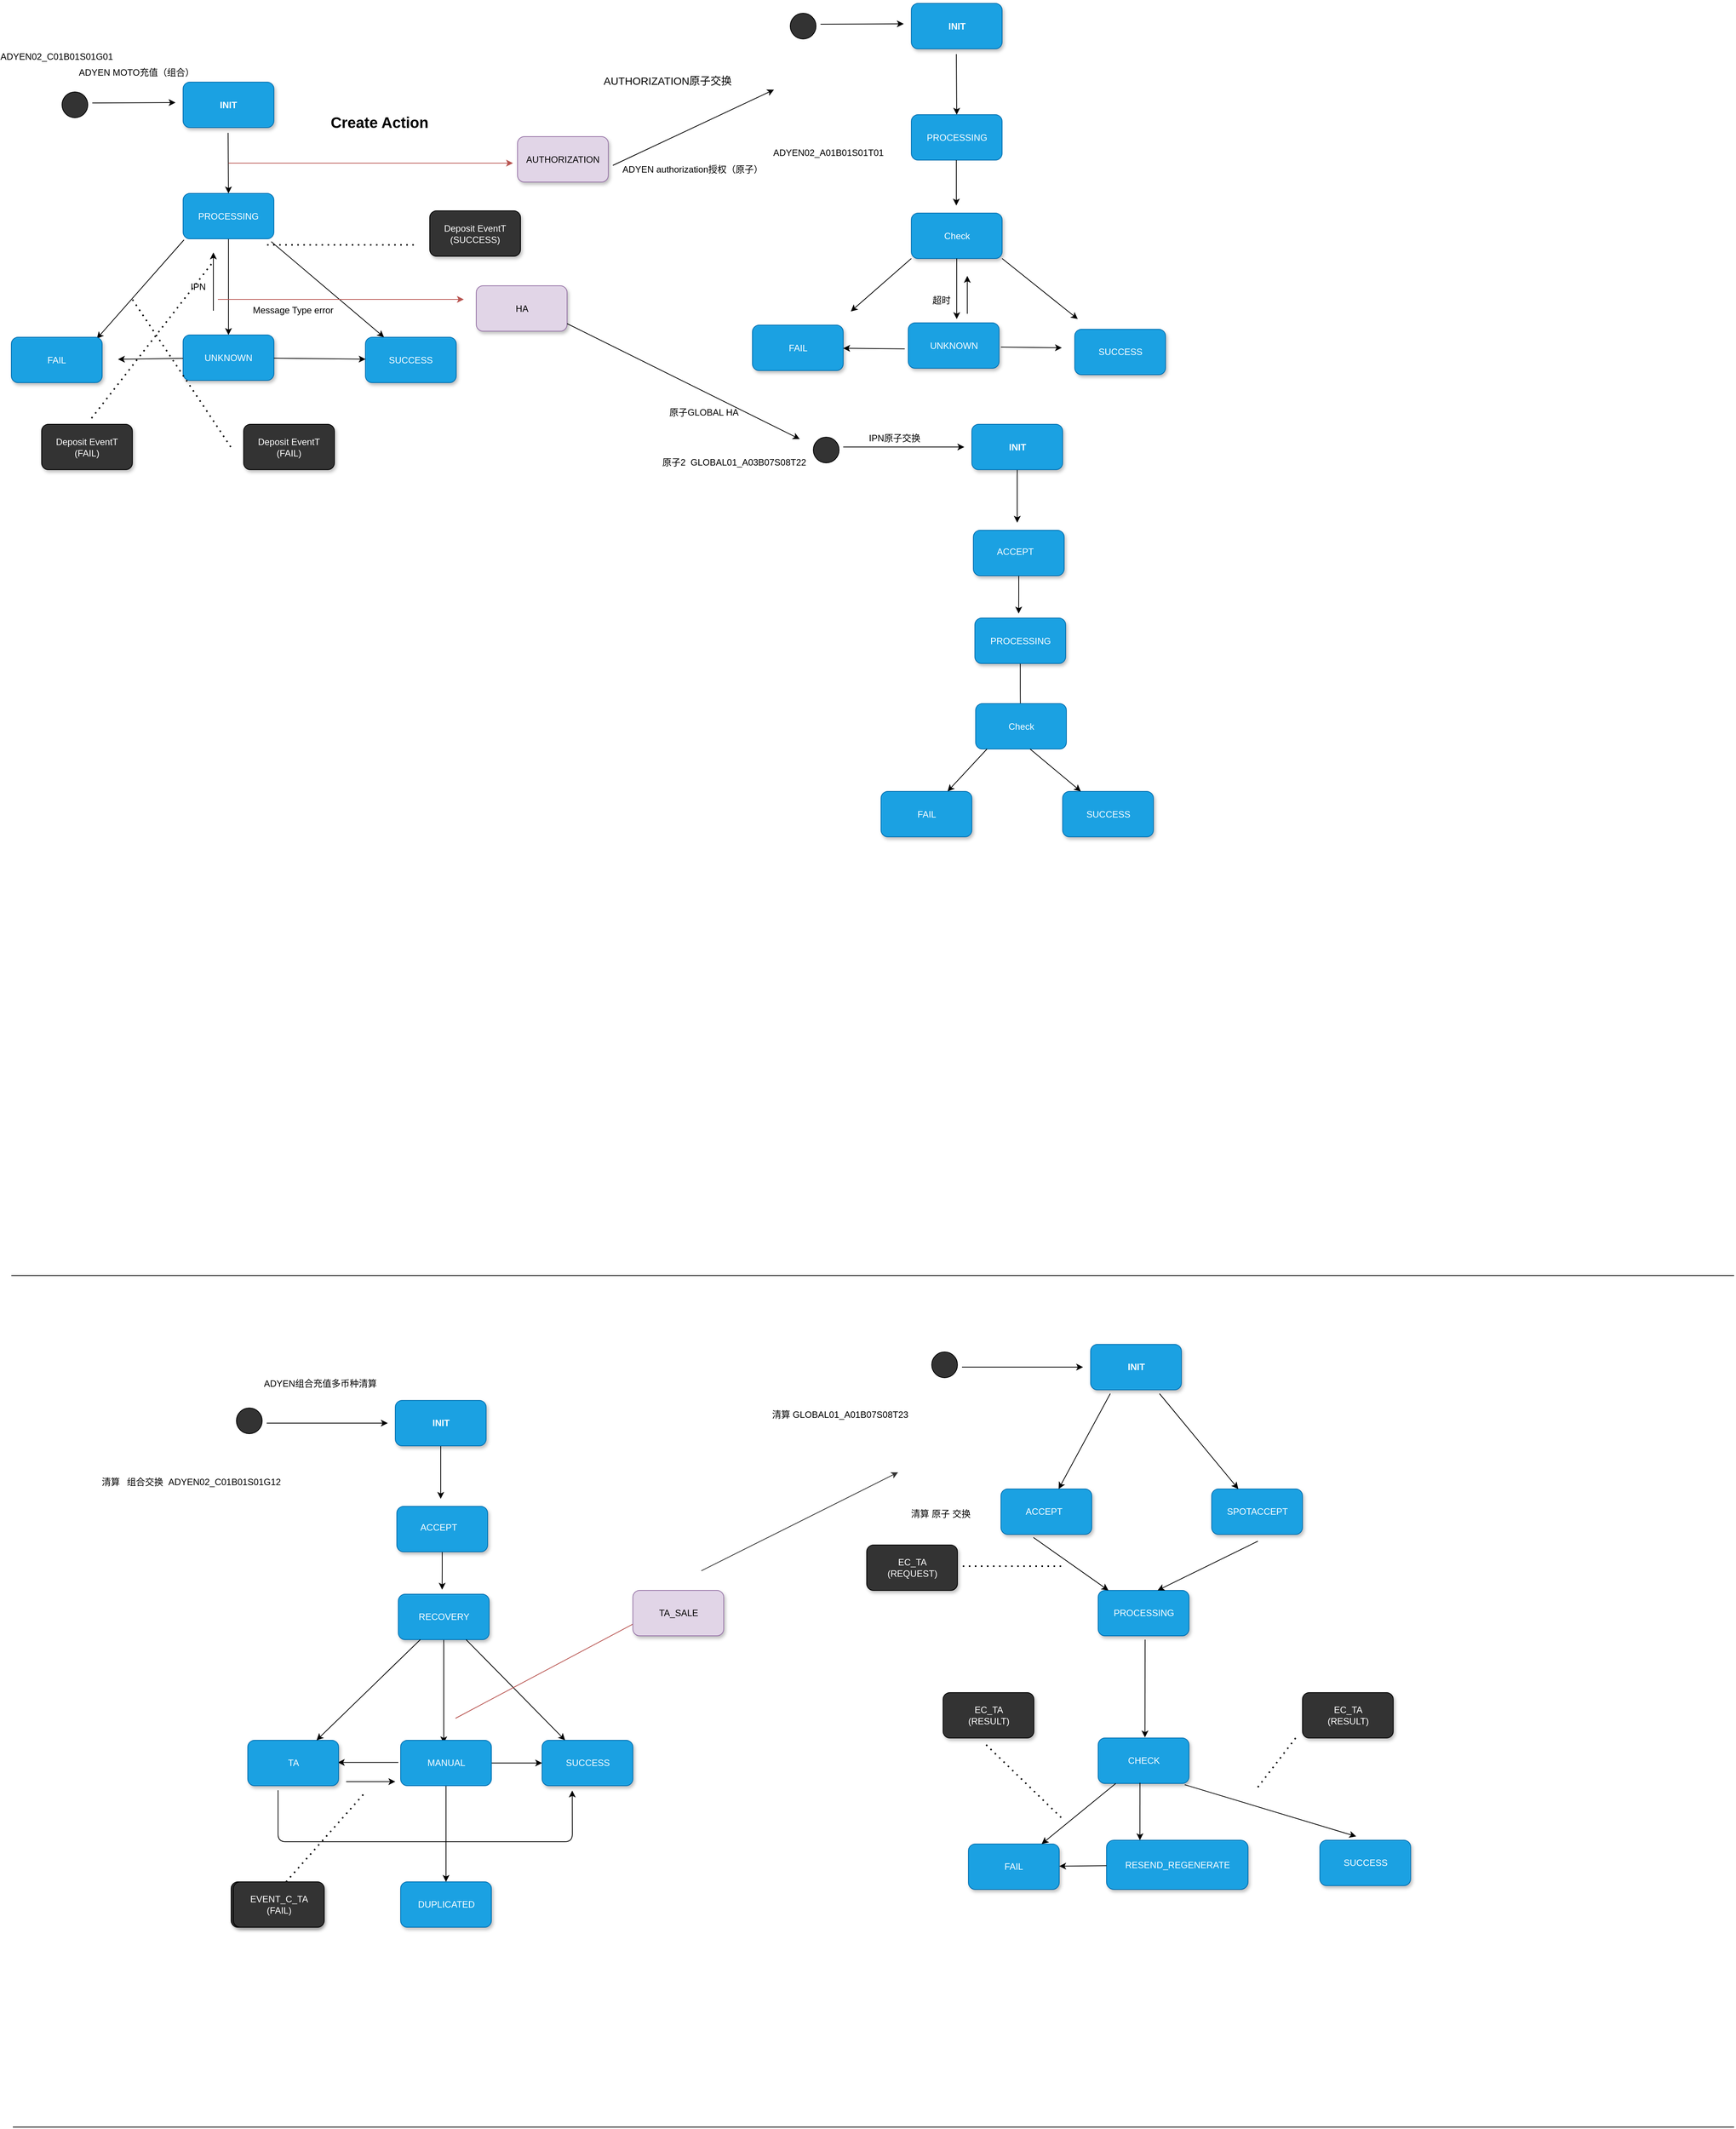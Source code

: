 <mxfile version="13.8.3" type="github">
  <diagram id="mkrMn9c-UHcRoRO_fKff" name="第 1 页">
    <mxGraphModel dx="2036" dy="953" grid="1" gridSize="65" guides="1" tooltips="1" connect="0" arrows="1" fold="1" page="1" pageScale="1" pageWidth="1200" pageHeight="1920" math="0" shadow="0">
      <root>
        <mxCell id="0" />
        <mxCell id="1" parent="0" />
        <mxCell id="Khg-rzI-gsH-J4ONfbX--2" value="" style="ellipse;whiteSpace=wrap;html=1;fillColor=#333333;" vertex="1" parent="1">
          <mxGeometry x="1092.5" y="87.5" width="34" height="34" as="geometry" />
        </mxCell>
        <mxCell id="Khg-rzI-gsH-J4ONfbX--3" value="" style="endArrow=classic;html=1;" edge="1" parent="1">
          <mxGeometry width="50" height="50" relative="1" as="geometry">
            <mxPoint x="1132.5" y="102" as="sourcePoint" />
            <mxPoint x="1242.5" y="101.5" as="targetPoint" />
          </mxGeometry>
        </mxCell>
        <mxCell id="Khg-rzI-gsH-J4ONfbX--4" value="&lt;div&gt;&lt;span&gt;&lt;b&gt;INIT&lt;/b&gt;&lt;/span&gt;&lt;/div&gt;" style="rounded=1;whiteSpace=wrap;html=1;fillColor=#1ba1e2;strokeColor=#006EAF;fontColor=#ffffff;align=center;shadow=1;" vertex="1" parent="1">
          <mxGeometry x="1252.5" y="74.5" width="120" height="60" as="geometry" />
        </mxCell>
        <mxCell id="Khg-rzI-gsH-J4ONfbX--6" value="" style="rounded=1;whiteSpace=wrap;html=1;fillColor=#1ba1e2;strokeColor=#006EAF;fontColor=#ffffff;" vertex="1" parent="1">
          <mxGeometry x="1252.5" y="221.5" width="120" height="60" as="geometry" />
        </mxCell>
        <mxCell id="Khg-rzI-gsH-J4ONfbX--7" value="&lt;font color=&quot;#ffffff&quot;&gt;PROCESSING&lt;/font&gt;" style="text;html=1;strokeColor=none;fillColor=none;align=center;verticalAlign=middle;whiteSpace=wrap;rounded=0;shadow=1;" vertex="1" parent="1">
          <mxGeometry x="1292.5" y="241.5" width="40" height="20" as="geometry" />
        </mxCell>
        <mxCell id="Khg-rzI-gsH-J4ONfbX--8" value="" style="endArrow=classic;html=1;entryX=0.5;entryY=0;entryDx=0;entryDy=0;" edge="1" parent="1" target="Khg-rzI-gsH-J4ONfbX--6">
          <mxGeometry width="50" height="50" relative="1" as="geometry">
            <mxPoint x="1312" y="141.5" as="sourcePoint" />
            <mxPoint x="1312.5" y="201.5" as="targetPoint" />
          </mxGeometry>
        </mxCell>
        <mxCell id="Khg-rzI-gsH-J4ONfbX--16" value="" style="endArrow=classic;html=1;" edge="1" parent="1">
          <mxGeometry width="50" height="50" relative="1" as="geometry">
            <mxPoint x="1312" y="281.5" as="sourcePoint" />
            <mxPoint x="1312" y="341.5" as="targetPoint" />
          </mxGeometry>
        </mxCell>
        <mxCell id="Khg-rzI-gsH-J4ONfbX--18" value="Check" style="rounded=1;whiteSpace=wrap;html=1;fillColor=#1ba1e2;strokeColor=#006EAF;fontColor=#ffffff;shadow=1;" vertex="1" parent="1">
          <mxGeometry x="1252.5" y="351.5" width="120" height="60" as="geometry" />
        </mxCell>
        <mxCell id="Khg-rzI-gsH-J4ONfbX--22" value="" style="endArrow=classic;html=1;exitX=0;exitY=1;exitDx=0;exitDy=0;" edge="1" parent="1" source="Khg-rzI-gsH-J4ONfbX--18">
          <mxGeometry width="50" height="50" relative="1" as="geometry">
            <mxPoint x="1252.5" y="431.5" as="sourcePoint" />
            <mxPoint x="1172.5" y="481.5" as="targetPoint" />
          </mxGeometry>
        </mxCell>
        <mxCell id="Khg-rzI-gsH-J4ONfbX--23" value="FAIL" style="rounded=1;whiteSpace=wrap;html=1;fillColor=#1ba1e2;strokeColor=#006EAF;fontColor=#ffffff;shadow=1;" vertex="1" parent="1">
          <mxGeometry x="1042.5" y="499.5" width="120" height="60" as="geometry" />
        </mxCell>
        <mxCell id="Khg-rzI-gsH-J4ONfbX--24" value="SUCCESS" style="rounded=1;whiteSpace=wrap;html=1;fillColor=#1ba1e2;strokeColor=#006EAF;fontColor=#ffffff;shadow=1;" vertex="1" parent="1">
          <mxGeometry x="1468.5" y="505" width="120" height="60" as="geometry" />
        </mxCell>
        <mxCell id="Khg-rzI-gsH-J4ONfbX--25" value="UNKNOWN" style="rounded=1;whiteSpace=wrap;html=1;fillColor=#1ba1e2;strokeColor=#006EAF;fontColor=#ffffff;shadow=1;" vertex="1" parent="1">
          <mxGeometry x="1248.5" y="496.5" width="120" height="60" as="geometry" />
        </mxCell>
        <mxCell id="Khg-rzI-gsH-J4ONfbX--26" value="" style="endArrow=classic;html=1;exitX=0.5;exitY=1;exitDx=0;exitDy=0;" edge="1" parent="1" source="Khg-rzI-gsH-J4ONfbX--18">
          <mxGeometry width="50" height="50" relative="1" as="geometry">
            <mxPoint x="1302.5" y="481.5" as="sourcePoint" />
            <mxPoint x="1312.5" y="491.5" as="targetPoint" />
          </mxGeometry>
        </mxCell>
        <mxCell id="Khg-rzI-gsH-J4ONfbX--28" value="" style="endArrow=classic;html=1;exitX=1;exitY=1;exitDx=0;exitDy=0;" edge="1" parent="1" source="Khg-rzI-gsH-J4ONfbX--18">
          <mxGeometry width="50" height="50" relative="1" as="geometry">
            <mxPoint x="1402.5" y="481.5" as="sourcePoint" />
            <mxPoint x="1472.5" y="491.5" as="targetPoint" />
          </mxGeometry>
        </mxCell>
        <mxCell id="Khg-rzI-gsH-J4ONfbX--29" value="ADYEN02_A01B01S01T01" style="text;html=1;strokeColor=none;fillColor=none;align=center;verticalAlign=middle;whiteSpace=wrap;rounded=0;" vertex="1" parent="1">
          <mxGeometry x="1123" y="261.5" width="40" height="20" as="geometry" />
        </mxCell>
        <mxCell id="Khg-rzI-gsH-J4ONfbX--30" value="&lt;span&gt;&lt;font style=&quot;font-size: 14px&quot;&gt;AUTHORIZATION原子交换&lt;/font&gt;&lt;/span&gt;" style="text;html=1;align=center;verticalAlign=middle;resizable=0;points=[];autosize=1;" vertex="1" parent="1">
          <mxGeometry x="832" y="144.5" width="195" height="65" as="geometry" />
        </mxCell>
        <mxCell id="Khg-rzI-gsH-J4ONfbX--31" value="原子2&amp;nbsp;&amp;nbsp;GLOBAL01_A03B07S08T22" style="text;html=1;align=center;verticalAlign=middle;resizable=0;points=[];autosize=1;" vertex="1" parent="1">
          <mxGeometry x="912.5" y="670.5" width="210" height="20" as="geometry" />
        </mxCell>
        <mxCell id="Khg-rzI-gsH-J4ONfbX--36" value="" style="ellipse;whiteSpace=wrap;html=1;fillColor=#333333;" vertex="1" parent="1">
          <mxGeometry x="1123" y="647.5" width="34" height="34" as="geometry" />
        </mxCell>
        <mxCell id="Khg-rzI-gsH-J4ONfbX--40" value="" style="endArrow=classic;html=1;" edge="1" parent="1">
          <mxGeometry width="50" height="50" relative="1" as="geometry">
            <mxPoint x="1162.5" y="660.5" as="sourcePoint" />
            <mxPoint x="1322.5" y="660.5" as="targetPoint" />
          </mxGeometry>
        </mxCell>
        <mxCell id="Khg-rzI-gsH-J4ONfbX--69" style="edgeStyle=orthogonalEdgeStyle;rounded=0;orthogonalLoop=1;jettySize=auto;html=1;exitX=0.5;exitY=1;exitDx=0;exitDy=0;" edge="1" parent="1" source="Khg-rzI-gsH-J4ONfbX--57">
          <mxGeometry relative="1" as="geometry">
            <mxPoint x="1394.382" y="880.5" as="targetPoint" />
          </mxGeometry>
        </mxCell>
        <mxCell id="Khg-rzI-gsH-J4ONfbX--57" value="" style="rounded=1;whiteSpace=wrap;html=1;fillColor=#1ba1e2;strokeColor=#006EAF;fontColor=#ffffff;shadow=1;" vertex="1" parent="1">
          <mxGeometry x="1334.5" y="770.5" width="120" height="60" as="geometry" />
        </mxCell>
        <mxCell id="Khg-rzI-gsH-J4ONfbX--58" value="&lt;font color=&quot;#ffffff&quot;&gt;ACCEPT&lt;/font&gt;" style="text;html=1;strokeColor=none;fillColor=none;align=center;verticalAlign=middle;whiteSpace=wrap;rounded=0;" vertex="1" parent="1">
          <mxGeometry x="1369.5" y="788.5" width="40" height="20" as="geometry" />
        </mxCell>
        <mxCell id="Khg-rzI-gsH-J4ONfbX--71" style="edgeStyle=orthogonalEdgeStyle;rounded=0;orthogonalLoop=1;jettySize=auto;html=1;exitX=0.5;exitY=1;exitDx=0;exitDy=0;" edge="1" parent="1" source="Khg-rzI-gsH-J4ONfbX--61">
          <mxGeometry relative="1" as="geometry">
            <mxPoint x="1396.735" y="1010.5" as="targetPoint" />
          </mxGeometry>
        </mxCell>
        <mxCell id="Khg-rzI-gsH-J4ONfbX--61" value="PROCESSING" style="rounded=1;whiteSpace=wrap;html=1;fillColor=#1ba1e2;strokeColor=#006EAF;fontColor=#ffffff;shadow=1;" vertex="1" parent="1">
          <mxGeometry x="1336.5" y="886.5" width="120" height="60" as="geometry" />
        </mxCell>
        <mxCell id="Khg-rzI-gsH-J4ONfbX--67" style="edgeStyle=orthogonalEdgeStyle;rounded=0;orthogonalLoop=1;jettySize=auto;html=1;" edge="1" parent="1" source="Khg-rzI-gsH-J4ONfbX--65">
          <mxGeometry relative="1" as="geometry">
            <mxPoint x="1392.5" y="760.5" as="targetPoint" />
          </mxGeometry>
        </mxCell>
        <mxCell id="Khg-rzI-gsH-J4ONfbX--65" value="&lt;div&gt;&lt;span&gt;&lt;b&gt;INIT&lt;/b&gt;&lt;/span&gt;&lt;/div&gt;" style="rounded=1;whiteSpace=wrap;html=1;fillColor=#1ba1e2;strokeColor=#006EAF;fontColor=#ffffff;align=center;shadow=1;" vertex="1" parent="1">
          <mxGeometry x="1332.5" y="630.5" width="120" height="60" as="geometry" />
        </mxCell>
        <mxCell id="Khg-rzI-gsH-J4ONfbX--62" value="Check" style="rounded=1;whiteSpace=wrap;html=1;fillColor=#1ba1e2;strokeColor=#006EAF;fontColor=#ffffff;" vertex="1" parent="1">
          <mxGeometry x="1337.5" y="999.5" width="120" height="60" as="geometry" />
        </mxCell>
        <mxCell id="Khg-rzI-gsH-J4ONfbX--72" value="" style="endArrow=classic;html=1;exitX=0;exitY=1;exitDx=0;exitDy=0;" edge="1" parent="1" target="Khg-rzI-gsH-J4ONfbX--73">
          <mxGeometry width="50" height="50" relative="1" as="geometry">
            <mxPoint x="1352.5" y="1059.5" as="sourcePoint" />
            <mxPoint x="1272.5" y="1155.5" as="targetPoint" />
          </mxGeometry>
        </mxCell>
        <mxCell id="Khg-rzI-gsH-J4ONfbX--73" value="FAIL" style="rounded=1;whiteSpace=wrap;html=1;fillColor=#1ba1e2;strokeColor=#006EAF;fontColor=#ffffff;shadow=1;" vertex="1" parent="1">
          <mxGeometry x="1212.5" y="1115.5" width="120" height="60" as="geometry" />
        </mxCell>
        <mxCell id="Khg-rzI-gsH-J4ONfbX--74" value="SUCCESS" style="rounded=1;whiteSpace=wrap;html=1;fillColor=#1ba1e2;strokeColor=#006EAF;fontColor=#ffffff;shadow=1;" vertex="1" parent="1">
          <mxGeometry x="1452.5" y="1115.5" width="120" height="60" as="geometry" />
        </mxCell>
        <mxCell id="Khg-rzI-gsH-J4ONfbX--76" value="" style="endArrow=classic;html=1;exitX=0.5;exitY=1;exitDx=0;exitDy=0;" edge="1" parent="1" target="Khg-rzI-gsH-J4ONfbX--74">
          <mxGeometry width="50" height="50" relative="1" as="geometry">
            <mxPoint x="1409.5" y="1059.5" as="sourcePoint" />
            <mxPoint x="1409.5" y="1139.5" as="targetPoint" />
          </mxGeometry>
        </mxCell>
        <mxCell id="Khg-rzI-gsH-J4ONfbX--78" value="超时" style="text;html=1;align=center;verticalAlign=middle;resizable=0;points=[];autosize=1;" vertex="1" parent="1">
          <mxGeometry x="1259.5" y="434.5" width="65" height="65" as="geometry" />
        </mxCell>
        <mxCell id="Khg-rzI-gsH-J4ONfbX--82" value="" style="endArrow=classic;html=1;" edge="1" parent="1">
          <mxGeometry width="50" height="50" relative="1" as="geometry">
            <mxPoint x="1326.5" y="484.5" as="sourcePoint" />
            <mxPoint x="1326.5" y="434.5" as="targetPoint" />
          </mxGeometry>
        </mxCell>
        <mxCell id="Khg-rzI-gsH-J4ONfbX--121" value="" style="ellipse;whiteSpace=wrap;html=1;fillColor=#333333;" vertex="1" parent="1">
          <mxGeometry x="130" y="191.5" width="34" height="34" as="geometry" />
        </mxCell>
        <mxCell id="Khg-rzI-gsH-J4ONfbX--122" value="" style="endArrow=classic;html=1;" edge="1" parent="1">
          <mxGeometry width="50" height="50" relative="1" as="geometry">
            <mxPoint x="170" y="206" as="sourcePoint" />
            <mxPoint x="280" y="205.5" as="targetPoint" />
          </mxGeometry>
        </mxCell>
        <mxCell id="Khg-rzI-gsH-J4ONfbX--123" value="&lt;div&gt;&lt;span&gt;&lt;b&gt;INIT&lt;/b&gt;&lt;/span&gt;&lt;/div&gt;" style="rounded=1;whiteSpace=wrap;html=1;fillColor=#1ba1e2;strokeColor=#006EAF;fontColor=#ffffff;align=center;shadow=1;" vertex="1" parent="1">
          <mxGeometry x="290" y="178.5" width="120" height="60" as="geometry" />
        </mxCell>
        <mxCell id="Khg-rzI-gsH-J4ONfbX--143" style="edgeStyle=orthogonalEdgeStyle;rounded=0;orthogonalLoop=1;jettySize=auto;html=1;" edge="1" parent="1" source="Khg-rzI-gsH-J4ONfbX--124" target="Khg-rzI-gsH-J4ONfbX--132">
          <mxGeometry relative="1" as="geometry">
            <mxPoint x="350" y="480.5" as="targetPoint" />
          </mxGeometry>
        </mxCell>
        <mxCell id="Khg-rzI-gsH-J4ONfbX--124" value="" style="rounded=1;whiteSpace=wrap;html=1;fillColor=#1ba1e2;strokeColor=#006EAF;fontColor=#ffffff;" vertex="1" parent="1">
          <mxGeometry x="290" y="325.5" width="120" height="60" as="geometry" />
        </mxCell>
        <mxCell id="Khg-rzI-gsH-J4ONfbX--125" value="&lt;font color=&quot;#ffffff&quot;&gt;PROCESSING&lt;/font&gt;" style="text;html=1;strokeColor=none;fillColor=none;align=center;verticalAlign=middle;whiteSpace=wrap;rounded=0;shadow=1;" vertex="1" parent="1">
          <mxGeometry x="330" y="345.5" width="40" height="20" as="geometry" />
        </mxCell>
        <mxCell id="Khg-rzI-gsH-J4ONfbX--126" value="" style="endArrow=classic;html=1;entryX=0.5;entryY=0;entryDx=0;entryDy=0;" edge="1" target="Khg-rzI-gsH-J4ONfbX--124" parent="1">
          <mxGeometry width="50" height="50" relative="1" as="geometry">
            <mxPoint x="349.5" y="245.5" as="sourcePoint" />
            <mxPoint x="350" y="305.5" as="targetPoint" />
          </mxGeometry>
        </mxCell>
        <mxCell id="Khg-rzI-gsH-J4ONfbX--127" value="" style="endArrow=classic;html=1;entryX=0.766;entryY=0.032;entryDx=0;entryDy=0;entryPerimeter=0;exitX=0.01;exitY=1.023;exitDx=0;exitDy=0;exitPerimeter=0;" edge="1" parent="1" source="Khg-rzI-gsH-J4ONfbX--124">
          <mxGeometry width="50" height="50" relative="1" as="geometry">
            <mxPoint x="336" y="390.5" as="sourcePoint" />
            <mxPoint x="175.92" y="517.42" as="targetPoint" />
            <Array as="points" />
          </mxGeometry>
        </mxCell>
        <mxCell id="Khg-rzI-gsH-J4ONfbX--130" value="FAIL" style="rounded=1;whiteSpace=wrap;html=1;fillColor=#1ba1e2;strokeColor=#006EAF;fontColor=#ffffff;shadow=1;" vertex="1" parent="1">
          <mxGeometry x="63" y="515.5" width="120" height="60" as="geometry" />
        </mxCell>
        <mxCell id="Khg-rzI-gsH-J4ONfbX--131" value="SUCCESS" style="rounded=1;whiteSpace=wrap;html=1;fillColor=#1ba1e2;strokeColor=#006EAF;fontColor=#ffffff;shadow=1;" vertex="1" parent="1">
          <mxGeometry x="531" y="515.5" width="120" height="60" as="geometry" />
        </mxCell>
        <mxCell id="Khg-rzI-gsH-J4ONfbX--132" value="UNKNOWN" style="rounded=1;whiteSpace=wrap;html=1;fillColor=#1ba1e2;strokeColor=#006EAF;fontColor=#ffffff;shadow=1;" vertex="1" parent="1">
          <mxGeometry x="290" y="512.5" width="120" height="60" as="geometry" />
        </mxCell>
        <mxCell id="Khg-rzI-gsH-J4ONfbX--135" value="ADYEN02_C01B01S01G01" style="text;html=1;strokeColor=none;fillColor=none;align=center;verticalAlign=middle;whiteSpace=wrap;rounded=0;" vertex="1" parent="1">
          <mxGeometry x="103" y="134.5" width="40" height="20" as="geometry" />
        </mxCell>
        <mxCell id="Khg-rzI-gsH-J4ONfbX--144" value="" style="endArrow=classic;html=1;exitX=0.971;exitY=1.062;exitDx=0;exitDy=0;exitPerimeter=0;" edge="1" parent="1" source="Khg-rzI-gsH-J4ONfbX--124" target="Khg-rzI-gsH-J4ONfbX--131">
          <mxGeometry width="50" height="50" relative="1" as="geometry">
            <mxPoint x="358" y="415.5" as="sourcePoint" />
            <mxPoint x="451" y="415.5" as="targetPoint" />
          </mxGeometry>
        </mxCell>
        <mxCell id="Khg-rzI-gsH-J4ONfbX--145" value="" style="endArrow=classic;html=1;entryX=0.002;entryY=0.483;entryDx=0;entryDy=0;entryPerimeter=0;" edge="1" parent="1" source="Khg-rzI-gsH-J4ONfbX--132" target="Khg-rzI-gsH-J4ONfbX--131">
          <mxGeometry width="50" height="50" relative="1" as="geometry">
            <mxPoint x="410" y="592.5" as="sourcePoint" />
            <mxPoint x="480.711" y="542.5" as="targetPoint" />
          </mxGeometry>
        </mxCell>
        <mxCell id="Khg-rzI-gsH-J4ONfbX--146" value="" style="endArrow=classic;html=1;" edge="1" parent="1" source="Khg-rzI-gsH-J4ONfbX--132">
          <mxGeometry width="50" height="50" relative="1" as="geometry">
            <mxPoint x="206" y="595.5" as="sourcePoint" />
            <mxPoint x="204" y="544.626" as="targetPoint" />
          </mxGeometry>
        </mxCell>
        <mxCell id="Khg-rzI-gsH-J4ONfbX--147" value="Message Type error" style="text;html=1;align=center;verticalAlign=middle;resizable=0;points=[];autosize=1;" vertex="1" parent="1">
          <mxGeometry x="370" y="447.5" width="130" height="65" as="geometry" />
        </mxCell>
        <mxCell id="Khg-rzI-gsH-J4ONfbX--148" value="" style="endArrow=classic;html=1;exitX=1.02;exitY=0.533;exitDx=0;exitDy=0;exitPerimeter=0;" edge="1" parent="1" source="Khg-rzI-gsH-J4ONfbX--25">
          <mxGeometry width="50" height="50" relative="1" as="geometry">
            <mxPoint x="1401.5" y="529.5" as="sourcePoint" />
            <mxPoint x="1451.5" y="529.5" as="targetPoint" />
          </mxGeometry>
        </mxCell>
        <mxCell id="Khg-rzI-gsH-J4ONfbX--149" value="" style="endArrow=classic;html=1;exitX=-0.039;exitY=0.573;exitDx=0;exitDy=0;exitPerimeter=0;" edge="1" parent="1" source="Khg-rzI-gsH-J4ONfbX--25" target="Khg-rzI-gsH-J4ONfbX--23">
          <mxGeometry width="50" height="50" relative="1" as="geometry">
            <mxPoint x="1206.5" y="579.5" as="sourcePoint" />
            <mxPoint x="1159.5" y="527.5" as="targetPoint" />
          </mxGeometry>
        </mxCell>
        <mxCell id="Khg-rzI-gsH-J4ONfbX--151" value="" style="endArrow=classic;html=1;fillColor=#f8cecc;strokeColor=#b85450;" edge="1" parent="1">
          <mxGeometry width="50" height="50" relative="1" as="geometry">
            <mxPoint x="350" y="285.5" as="sourcePoint" />
            <mxPoint x="726" y="285.5" as="targetPoint" />
          </mxGeometry>
        </mxCell>
        <mxCell id="Khg-rzI-gsH-J4ONfbX--153" value="&lt;b&gt;&lt;font style=&quot;font-size: 20px&quot;&gt;Create Action&amp;nbsp;&lt;/font&gt;&lt;/b&gt;" style="text;html=1;align=center;verticalAlign=middle;resizable=0;points=[];autosize=1;" vertex="1" parent="1">
          <mxGeometry x="454" y="198.5" width="195" height="65" as="geometry" />
        </mxCell>
        <mxCell id="Khg-rzI-gsH-J4ONfbX--154" value="AUTHORIZATION" style="rounded=1;whiteSpace=wrap;html=1;shadow=1;fillColor=#e1d5e7;strokeColor=#9673a6;" vertex="1" parent="1">
          <mxGeometry x="732" y="250.5" width="120" height="60" as="geometry" />
        </mxCell>
        <mxCell id="Khg-rzI-gsH-J4ONfbX--156" value="" style="endArrow=classic;html=1;" edge="1" parent="1">
          <mxGeometry width="50" height="50" relative="1" as="geometry">
            <mxPoint x="330" y="480.5" as="sourcePoint" />
            <mxPoint x="330" y="403.5" as="targetPoint" />
          </mxGeometry>
        </mxCell>
        <mxCell id="Khg-rzI-gsH-J4ONfbX--157" value="IPN" style="text;html=1;strokeColor=none;fillColor=none;align=center;verticalAlign=middle;whiteSpace=wrap;rounded=0;shadow=1;" vertex="1" parent="1">
          <mxGeometry x="290" y="438.5" width="40" height="20" as="geometry" />
        </mxCell>
        <mxCell id="Khg-rzI-gsH-J4ONfbX--158" value="" style="endArrow=classic;html=1;fillColor=#f8cecc;strokeColor=#b85450;" edge="1" parent="1">
          <mxGeometry width="50" height="50" relative="1" as="geometry">
            <mxPoint x="336" y="465.5" as="sourcePoint" />
            <mxPoint x="661" y="465.5" as="targetPoint" />
          </mxGeometry>
        </mxCell>
        <mxCell id="Khg-rzI-gsH-J4ONfbX--159" value="HA" style="rounded=1;whiteSpace=wrap;html=1;shadow=1;fillColor=#e1d5e7;strokeColor=#9673a6;" vertex="1" parent="1">
          <mxGeometry x="677.5" y="447.5" width="120" height="60" as="geometry" />
        </mxCell>
        <mxCell id="Khg-rzI-gsH-J4ONfbX--160" value="&lt;span&gt;IPN原子交换&lt;/span&gt;" style="text;html=1;align=center;verticalAlign=middle;resizable=0;points=[];autosize=1;" vertex="1" parent="1">
          <mxGeometry x="1164.5" y="616.5" width="130" height="65" as="geometry" />
        </mxCell>
        <mxCell id="Khg-rzI-gsH-J4ONfbX--161" value="" style="endArrow=none;dashed=1;html=1;dashPattern=1 3;strokeWidth=2;" edge="1" parent="1">
          <mxGeometry width="50" height="50" relative="1" as="geometry">
            <mxPoint x="169" y="622.5" as="sourcePoint" />
            <mxPoint x="330" y="415.5" as="targetPoint" />
          </mxGeometry>
        </mxCell>
        <mxCell id="Khg-rzI-gsH-J4ONfbX--164" value="&lt;font color=&quot;#ffffff&quot;&gt;Deposit EventT&lt;br&gt;(FAIL)&lt;br&gt;&lt;/font&gt;" style="rounded=1;whiteSpace=wrap;html=1;shadow=1;fillColor=#333333;" vertex="1" parent="1">
          <mxGeometry x="103" y="630.5" width="120" height="60" as="geometry" />
        </mxCell>
        <mxCell id="Khg-rzI-gsH-J4ONfbX--165" value="" style="endArrow=none;dashed=1;html=1;dashPattern=1 3;strokeWidth=2;" edge="1" parent="1">
          <mxGeometry width="50" height="50" relative="1" as="geometry">
            <mxPoint x="401" y="393.5" as="sourcePoint" />
            <mxPoint x="596" y="393.5" as="targetPoint" />
          </mxGeometry>
        </mxCell>
        <mxCell id="Khg-rzI-gsH-J4ONfbX--166" value="&lt;font color=&quot;#ffffff&quot;&gt;Deposit EventT&lt;br&gt;(SUCCESS)&lt;br&gt;&lt;/font&gt;" style="rounded=1;whiteSpace=wrap;html=1;shadow=1;fillColor=#333333;" vertex="1" parent="1">
          <mxGeometry x="616" y="348.5" width="120" height="60" as="geometry" />
        </mxCell>
        <mxCell id="Khg-rzI-gsH-J4ONfbX--168" value="&lt;font color=&quot;#ffffff&quot;&gt;Deposit EventT&lt;br&gt;(FAIL)&lt;br&gt;&lt;/font&gt;" style="rounded=1;whiteSpace=wrap;html=1;shadow=1;fillColor=#333333;" vertex="1" parent="1">
          <mxGeometry x="370" y="630.5" width="120" height="60" as="geometry" />
        </mxCell>
        <mxCell id="Khg-rzI-gsH-J4ONfbX--169" value="" style="endArrow=none;dashed=1;html=1;dashPattern=1 3;strokeWidth=2;" edge="1" parent="1">
          <mxGeometry width="50" height="50" relative="1" as="geometry">
            <mxPoint x="353" y="660.5" as="sourcePoint" />
            <mxPoint x="223" y="465.5" as="targetPoint" />
          </mxGeometry>
        </mxCell>
        <mxCell id="Khg-rzI-gsH-J4ONfbX--205" value="组合交换&amp;nbsp; ADYEN02_C01B01S01G12" style="text;html=1;align=center;verticalAlign=middle;resizable=0;points=[];autosize=1;" vertex="1" parent="1">
          <mxGeometry x="187" y="1995" width="260" height="65" as="geometry" />
        </mxCell>
        <mxCell id="Khg-rzI-gsH-J4ONfbX--206" value="" style="ellipse;whiteSpace=wrap;html=1;fillColor=#333333;" vertex="1" parent="1">
          <mxGeometry x="360.5" y="1930" width="34" height="34" as="geometry" />
        </mxCell>
        <mxCell id="Khg-rzI-gsH-J4ONfbX--207" value="" style="endArrow=classic;html=1;" edge="1" parent="1">
          <mxGeometry width="50" height="50" relative="1" as="geometry">
            <mxPoint x="400.5" y="1950" as="sourcePoint" />
            <mxPoint x="560.5" y="1950" as="targetPoint" />
          </mxGeometry>
        </mxCell>
        <mxCell id="Khg-rzI-gsH-J4ONfbX--208" style="edgeStyle=orthogonalEdgeStyle;rounded=0;orthogonalLoop=1;jettySize=auto;html=1;exitX=0.5;exitY=1;exitDx=0;exitDy=0;" edge="1" parent="1" source="Khg-rzI-gsH-J4ONfbX--209">
          <mxGeometry relative="1" as="geometry">
            <mxPoint x="632.382" y="2170" as="targetPoint" />
          </mxGeometry>
        </mxCell>
        <mxCell id="Khg-rzI-gsH-J4ONfbX--209" value="" style="rounded=1;whiteSpace=wrap;html=1;fillColor=#1ba1e2;strokeColor=#006EAF;fontColor=#ffffff;shadow=1;" vertex="1" parent="1">
          <mxGeometry x="572.5" y="2060" width="120" height="60" as="geometry" />
        </mxCell>
        <mxCell id="Khg-rzI-gsH-J4ONfbX--210" value="&lt;font color=&quot;#ffffff&quot;&gt;ACCEPT&lt;/font&gt;" style="text;html=1;strokeColor=none;fillColor=none;align=center;verticalAlign=middle;whiteSpace=wrap;rounded=0;" vertex="1" parent="1">
          <mxGeometry x="607.5" y="2078" width="40" height="20" as="geometry" />
        </mxCell>
        <mxCell id="Khg-rzI-gsH-J4ONfbX--211" style="edgeStyle=orthogonalEdgeStyle;rounded=0;orthogonalLoop=1;jettySize=auto;html=1;exitX=0.5;exitY=1;exitDx=0;exitDy=0;" edge="1" parent="1" source="Khg-rzI-gsH-J4ONfbX--212">
          <mxGeometry relative="1" as="geometry">
            <mxPoint x="634.5" y="2373" as="targetPoint" />
          </mxGeometry>
        </mxCell>
        <mxCell id="Khg-rzI-gsH-J4ONfbX--212" value="RECOVERY" style="rounded=1;whiteSpace=wrap;html=1;fillColor=#1ba1e2;strokeColor=#006EAF;fontColor=#ffffff;shadow=1;" vertex="1" parent="1">
          <mxGeometry x="574.5" y="2176" width="120" height="60" as="geometry" />
        </mxCell>
        <mxCell id="Khg-rzI-gsH-J4ONfbX--213" style="edgeStyle=orthogonalEdgeStyle;rounded=0;orthogonalLoop=1;jettySize=auto;html=1;" edge="1" parent="1" source="Khg-rzI-gsH-J4ONfbX--214">
          <mxGeometry relative="1" as="geometry">
            <mxPoint x="630.5" y="2050" as="targetPoint" />
          </mxGeometry>
        </mxCell>
        <mxCell id="Khg-rzI-gsH-J4ONfbX--214" value="&lt;div&gt;&lt;span&gt;&lt;b&gt;INIT&lt;/b&gt;&lt;/span&gt;&lt;/div&gt;" style="rounded=1;whiteSpace=wrap;html=1;fillColor=#1ba1e2;strokeColor=#006EAF;fontColor=#ffffff;align=center;shadow=1;" vertex="1" parent="1">
          <mxGeometry x="570.5" y="1920" width="120" height="60" as="geometry" />
        </mxCell>
        <mxCell id="Khg-rzI-gsH-J4ONfbX--221" value="" style="endArrow=none;html=1;" edge="1" parent="1">
          <mxGeometry width="50" height="50" relative="1" as="geometry">
            <mxPoint x="63" y="1755" as="sourcePoint" />
            <mxPoint x="2340" y="1755" as="targetPoint" />
          </mxGeometry>
        </mxCell>
        <mxCell id="Khg-rzI-gsH-J4ONfbX--229" value="DUPLICATED" style="rounded=1;whiteSpace=wrap;html=1;fillColor=#1ba1e2;strokeColor=#006EAF;fontColor=#ffffff;shadow=1;" vertex="1" parent="1">
          <mxGeometry x="577.5" y="2556" width="120" height="60" as="geometry" />
        </mxCell>
        <mxCell id="Khg-rzI-gsH-J4ONfbX--233" value="" style="endArrow=classic;html=1;" edge="1" parent="1" source="Khg-rzI-gsH-J4ONfbX--212" target="Khg-rzI-gsH-J4ONfbX--218">
          <mxGeometry width="50" height="50" relative="1" as="geometry">
            <mxPoint x="877.716" y="2438" as="sourcePoint" />
            <mxPoint x="798.5" y="2308" as="targetPoint" />
          </mxGeometry>
        </mxCell>
        <mxCell id="Khg-rzI-gsH-J4ONfbX--234" value="" style="endArrow=classic;html=1;" edge="1" parent="1" source="Khg-rzI-gsH-J4ONfbX--215" target="Khg-rzI-gsH-J4ONfbX--218">
          <mxGeometry width="50" height="50" relative="1" as="geometry">
            <mxPoint x="675.5" y="2488" as="sourcePoint" />
            <mxPoint x="725.5" y="2438" as="targetPoint" />
          </mxGeometry>
        </mxCell>
        <mxCell id="Khg-rzI-gsH-J4ONfbX--265" style="edgeStyle=orthogonalEdgeStyle;rounded=0;orthogonalLoop=1;jettySize=auto;html=1;" edge="1" parent="1" source="Khg-rzI-gsH-J4ONfbX--215" target="Khg-rzI-gsH-J4ONfbX--229">
          <mxGeometry relative="1" as="geometry" />
        </mxCell>
        <mxCell id="Khg-rzI-gsH-J4ONfbX--215" value="MANUAL" style="rounded=1;whiteSpace=wrap;html=1;fillColor=#1ba1e2;strokeColor=#006EAF;fontColor=#ffffff;" vertex="1" parent="1">
          <mxGeometry x="577.5" y="2369" width="120" height="60" as="geometry" />
        </mxCell>
        <mxCell id="Khg-rzI-gsH-J4ONfbX--241" value="" style="endArrow=classic;html=1;" edge="1" parent="1">
          <mxGeometry width="50" height="50" relative="1" as="geometry">
            <mxPoint x="574.5" y="2398.29" as="sourcePoint" />
            <mxPoint x="494.5" y="2398.29" as="targetPoint" />
          </mxGeometry>
        </mxCell>
        <mxCell id="Khg-rzI-gsH-J4ONfbX--217" value="TA" style="rounded=1;whiteSpace=wrap;html=1;fillColor=#1ba1e2;strokeColor=#006EAF;fontColor=#ffffff;shadow=1;" vertex="1" parent="1">
          <mxGeometry x="375.5" y="2369" width="120" height="60" as="geometry" />
        </mxCell>
        <mxCell id="Khg-rzI-gsH-J4ONfbX--218" value="SUCCESS" style="rounded=1;whiteSpace=wrap;html=1;fillColor=#1ba1e2;strokeColor=#006EAF;fontColor=#ffffff;shadow=1;" vertex="1" parent="1">
          <mxGeometry x="764.5" y="2369" width="120" height="60" as="geometry" />
        </mxCell>
        <mxCell id="Khg-rzI-gsH-J4ONfbX--242" value="" style="endArrow=classic;html=1;" edge="1" parent="1" source="Khg-rzI-gsH-J4ONfbX--212" target="Khg-rzI-gsH-J4ONfbX--217">
          <mxGeometry width="50" height="50" relative="1" as="geometry">
            <mxPoint x="415.5" y="2293" as="sourcePoint" />
            <mxPoint x="465.5" y="2243" as="targetPoint" />
          </mxGeometry>
        </mxCell>
        <mxCell id="Khg-rzI-gsH-J4ONfbX--243" value="" style="endArrow=classic;html=1;entryX=0.332;entryY=1.107;entryDx=0;entryDy=0;entryPerimeter=0;" edge="1" parent="1" target="Khg-rzI-gsH-J4ONfbX--218">
          <mxGeometry width="50" height="50" relative="1" as="geometry">
            <mxPoint x="415.5" y="2435" as="sourcePoint" />
            <mxPoint x="465.5" y="2438" as="targetPoint" />
            <Array as="points">
              <mxPoint x="415.5" y="2503" />
              <mxPoint x="610.5" y="2503" />
              <mxPoint x="804.5" y="2503" />
            </Array>
          </mxGeometry>
        </mxCell>
        <mxCell id="Khg-rzI-gsH-J4ONfbX--244" value="" style="endArrow=classic;html=1;" edge="1" parent="1">
          <mxGeometry width="50" height="50" relative="1" as="geometry">
            <mxPoint x="505.5" y="2423.57" as="sourcePoint" />
            <mxPoint x="570.5" y="2423.57" as="targetPoint" />
          </mxGeometry>
        </mxCell>
        <mxCell id="Khg-rzI-gsH-J4ONfbX--246" value="清算" style="text;html=1;align=center;verticalAlign=middle;resizable=0;points=[];autosize=1;" vertex="1" parent="1">
          <mxGeometry x="161" y="1995" width="65" height="65" as="geometry" />
        </mxCell>
        <mxCell id="Khg-rzI-gsH-J4ONfbX--247" value="清算 原子 交换" style="text;html=1;align=center;verticalAlign=middle;resizable=0;points=[];autosize=1;" vertex="1" parent="1">
          <mxGeometry x="1225.5" y="2037" width="130" height="65" as="geometry" />
        </mxCell>
        <mxCell id="Khg-rzI-gsH-J4ONfbX--248" value="清算 GLOBAL01_A01B07S08T23" style="text;html=1;align=center;verticalAlign=middle;resizable=0;points=[];autosize=1;" vertex="1" parent="1">
          <mxGeometry x="1060" y="1906" width="195" height="65" as="geometry" />
        </mxCell>
        <mxCell id="Khg-rzI-gsH-J4ONfbX--249" value="" style="ellipse;whiteSpace=wrap;html=1;fillColor=#333333;" vertex="1" parent="1">
          <mxGeometry x="1279.5" y="1856" width="34" height="34" as="geometry" />
        </mxCell>
        <mxCell id="Khg-rzI-gsH-J4ONfbX--250" value="" style="endArrow=classic;html=1;" edge="1" parent="1">
          <mxGeometry width="50" height="50" relative="1" as="geometry">
            <mxPoint x="1319.5" y="1876" as="sourcePoint" />
            <mxPoint x="1479.5" y="1876" as="targetPoint" />
          </mxGeometry>
        </mxCell>
        <mxCell id="Khg-rzI-gsH-J4ONfbX--252" value="" style="rounded=1;whiteSpace=wrap;html=1;fillColor=#1ba1e2;strokeColor=#006EAF;fontColor=#ffffff;shadow=1;" vertex="1" parent="1">
          <mxGeometry x="1371" y="2037" width="120" height="60" as="geometry" />
        </mxCell>
        <mxCell id="Khg-rzI-gsH-J4ONfbX--253" value="&lt;font color=&quot;#ffffff&quot;&gt;ACCEPT&lt;/font&gt;" style="text;html=1;strokeColor=none;fillColor=none;align=center;verticalAlign=middle;whiteSpace=wrap;rounded=0;" vertex="1" parent="1">
          <mxGeometry x="1408" y="2057" width="40" height="20" as="geometry" />
        </mxCell>
        <mxCell id="Khg-rzI-gsH-J4ONfbX--255" value="SPOTACCEPT" style="rounded=1;whiteSpace=wrap;html=1;fillColor=#1ba1e2;strokeColor=#006EAF;fontColor=#ffffff;shadow=1;" vertex="1" parent="1">
          <mxGeometry x="1649.5" y="2037" width="120" height="60" as="geometry" />
        </mxCell>
        <mxCell id="Khg-rzI-gsH-J4ONfbX--257" value="&lt;div&gt;&lt;span&gt;&lt;b&gt;INIT&lt;/b&gt;&lt;/span&gt;&lt;/div&gt;" style="rounded=1;whiteSpace=wrap;html=1;fillColor=#1ba1e2;strokeColor=#006EAF;fontColor=#ffffff;align=center;shadow=1;" vertex="1" parent="1">
          <mxGeometry x="1489.5" y="1846" width="120" height="60" as="geometry" />
        </mxCell>
        <mxCell id="Khg-rzI-gsH-J4ONfbX--260" value="PROCESSING" style="rounded=1;whiteSpace=wrap;html=1;fillColor=#1ba1e2;strokeColor=#006EAF;fontColor=#ffffff;shadow=1;" vertex="1" parent="1">
          <mxGeometry x="1499.5" y="2171" width="120" height="60" as="geometry" />
        </mxCell>
        <mxCell id="Khg-rzI-gsH-J4ONfbX--261" value="CHECK" style="rounded=1;whiteSpace=wrap;html=1;fillColor=#1ba1e2;strokeColor=#006EAF;fontColor=#ffffff;shadow=1;" vertex="1" parent="1">
          <mxGeometry x="1499.5" y="2366" width="120" height="60" as="geometry" />
        </mxCell>
        <mxCell id="Khg-rzI-gsH-J4ONfbX--266" value="" style="endArrow=none;html=1;" edge="1" parent="1">
          <mxGeometry width="50" height="50" relative="1" as="geometry">
            <mxPoint x="65" y="2880" as="sourcePoint" />
            <mxPoint x="2340" y="2880" as="targetPoint" />
          </mxGeometry>
        </mxCell>
        <mxCell id="Khg-rzI-gsH-J4ONfbX--268" value="" style="endArrow=classic;html=1;" edge="1" parent="1" target="Khg-rzI-gsH-J4ONfbX--252">
          <mxGeometry width="50" height="50" relative="1" as="geometry">
            <mxPoint x="1515.5" y="1911" as="sourcePoint" />
            <mxPoint x="1530.5" y="1931" as="targetPoint" />
          </mxGeometry>
        </mxCell>
        <mxCell id="Khg-rzI-gsH-J4ONfbX--269" value="" style="endArrow=classic;html=1;" edge="1" parent="1" target="Khg-rzI-gsH-J4ONfbX--255">
          <mxGeometry width="50" height="50" relative="1" as="geometry">
            <mxPoint x="1580.5" y="1911" as="sourcePoint" />
            <mxPoint x="1630.5" y="1976" as="targetPoint" />
          </mxGeometry>
        </mxCell>
        <mxCell id="Khg-rzI-gsH-J4ONfbX--270" value="" style="endArrow=classic;html=1;exitX=0.357;exitY=1.067;exitDx=0;exitDy=0;exitPerimeter=0;entryX=0.113;entryY=0;entryDx=0;entryDy=0;entryPerimeter=0;" edge="1" parent="1" source="Khg-rzI-gsH-J4ONfbX--252" target="Khg-rzI-gsH-J4ONfbX--260">
          <mxGeometry width="50" height="50" relative="1" as="geometry">
            <mxPoint x="1450.5" y="2106" as="sourcePoint" />
            <mxPoint x="1385.5" y="2171" as="targetPoint" />
          </mxGeometry>
        </mxCell>
        <mxCell id="Khg-rzI-gsH-J4ONfbX--271" value="" style="endArrow=classic;html=1;entryX=0.654;entryY=0;entryDx=0;entryDy=0;entryPerimeter=0;exitX=0.508;exitY=1.15;exitDx=0;exitDy=0;exitPerimeter=0;" edge="1" parent="1" source="Khg-rzI-gsH-J4ONfbX--255" target="Khg-rzI-gsH-J4ONfbX--260">
          <mxGeometry width="50" height="50" relative="1" as="geometry">
            <mxPoint x="1645.5" y="2156" as="sourcePoint" />
            <mxPoint x="1695.5" y="2106" as="targetPoint" />
          </mxGeometry>
        </mxCell>
        <mxCell id="Khg-rzI-gsH-J4ONfbX--272" value="" style="endArrow=classic;html=1;entryX=0.515;entryY=-0.014;entryDx=0;entryDy=0;entryPerimeter=0;" edge="1" parent="1" target="Khg-rzI-gsH-J4ONfbX--261">
          <mxGeometry width="50" height="50" relative="1" as="geometry">
            <mxPoint x="1561.5" y="2236" as="sourcePoint" />
            <mxPoint x="1554" y="2316" as="targetPoint" />
          </mxGeometry>
        </mxCell>
        <mxCell id="Khg-rzI-gsH-J4ONfbX--274" value="FAIL" style="rounded=1;whiteSpace=wrap;html=1;fillColor=#1ba1e2;strokeColor=#006EAF;fontColor=#ffffff;shadow=1;" vertex="1" parent="1">
          <mxGeometry x="1328" y="2506" width="120" height="60" as="geometry" />
        </mxCell>
        <mxCell id="Khg-rzI-gsH-J4ONfbX--275" value="" style="endArrow=classic;html=1;" edge="1" parent="1" source="Khg-rzI-gsH-J4ONfbX--261" target="Khg-rzI-gsH-J4ONfbX--274">
          <mxGeometry width="50" height="50" relative="1" as="geometry">
            <mxPoint x="1385.5" y="2416" as="sourcePoint" />
            <mxPoint x="1435.5" y="2366" as="targetPoint" />
          </mxGeometry>
        </mxCell>
        <mxCell id="Khg-rzI-gsH-J4ONfbX--276" value="&lt;p style=&quot;line-height: 90%&quot;&gt;RESEND_REGENERATE&lt;/p&gt;" style="rounded=1;whiteSpace=wrap;html=1;fillColor=#1ba1e2;strokeColor=#006EAF;fontColor=#ffffff;shadow=1;" vertex="1" parent="1">
          <mxGeometry x="1510.5" y="2501" width="187" height="65" as="geometry" />
        </mxCell>
        <mxCell id="Khg-rzI-gsH-J4ONfbX--277" value="" style="endArrow=classic;html=1;exitX=0.46;exitY=0.986;exitDx=0;exitDy=0;exitPerimeter=0;entryX=0.236;entryY=0;entryDx=0;entryDy=0;entryPerimeter=0;" edge="1" parent="1" source="Khg-rzI-gsH-J4ONfbX--261" target="Khg-rzI-gsH-J4ONfbX--276">
          <mxGeometry width="50" height="50" relative="1" as="geometry">
            <mxPoint x="1580.5" y="2431" as="sourcePoint" />
            <mxPoint x="1630.5" y="2431" as="targetPoint" />
          </mxGeometry>
        </mxCell>
        <mxCell id="Khg-rzI-gsH-J4ONfbX--279" value="" style="endArrow=classic;html=1;" edge="1" parent="1" source="Khg-rzI-gsH-J4ONfbX--276" target="Khg-rzI-gsH-J4ONfbX--274">
          <mxGeometry width="50" height="50" relative="1" as="geometry">
            <mxPoint x="1542" y="2546" as="sourcePoint" />
            <mxPoint x="1592" y="2496" as="targetPoint" />
          </mxGeometry>
        </mxCell>
        <mxCell id="Khg-rzI-gsH-J4ONfbX--281" value="SUCCESS" style="rounded=1;whiteSpace=wrap;html=1;fillColor=#1ba1e2;strokeColor=#006EAF;fontColor=#ffffff;shadow=1;" vertex="1" parent="1">
          <mxGeometry x="1792.5" y="2501" width="120" height="60" as="geometry" />
        </mxCell>
        <mxCell id="Khg-rzI-gsH-J4ONfbX--282" value="" style="endArrow=classic;html=1;exitX=0.953;exitY=1.028;exitDx=0;exitDy=0;exitPerimeter=0;" edge="1" parent="1" source="Khg-rzI-gsH-J4ONfbX--261">
          <mxGeometry width="50" height="50" relative="1" as="geometry">
            <mxPoint x="1710.5" y="2416" as="sourcePoint" />
            <mxPoint x="1840.5" y="2496" as="targetPoint" />
          </mxGeometry>
        </mxCell>
        <mxCell id="Khg-rzI-gsH-J4ONfbX--283" value="" style="endArrow=none;dashed=1;html=1;dashPattern=1 3;strokeWidth=2;" edge="1" parent="1">
          <mxGeometry width="50" height="50" relative="1" as="geometry">
            <mxPoint x="415.5" y="2568" as="sourcePoint" />
            <mxPoint x="530.5" y="2438" as="targetPoint" />
          </mxGeometry>
        </mxCell>
        <mxCell id="Khg-rzI-gsH-J4ONfbX--284" value="&lt;font color=&quot;#ffffff&quot;&gt;EVENT_C_TA&lt;br&gt;(&lt;/font&gt;&lt;span style=&quot;color: rgb(255 , 255 , 255)&quot;&gt;FAIL&lt;/span&gt;&lt;font color=&quot;#ffffff&quot;&gt;)&lt;br&gt;&lt;/font&gt;" style="rounded=1;whiteSpace=wrap;html=1;shadow=1;fillColor=#333333;" vertex="1" parent="1">
          <mxGeometry x="353.5" y="2556" width="120" height="60" as="geometry" />
        </mxCell>
        <mxCell id="Khg-rzI-gsH-J4ONfbX--285" value="" style="endArrow=none;dashed=1;html=1;dashPattern=1 3;strokeWidth=2;" edge="1" parent="1">
          <mxGeometry width="50" height="50" relative="1" as="geometry">
            <mxPoint x="1320.5" y="2139" as="sourcePoint" />
            <mxPoint x="1451" y="2139" as="targetPoint" />
            <Array as="points">
              <mxPoint x="1392.5" y="2139" />
            </Array>
          </mxGeometry>
        </mxCell>
        <mxCell id="Khg-rzI-gsH-J4ONfbX--287" value="&lt;font color=&quot;#ffffff&quot;&gt;EC_TA&lt;br&gt;(REQUEST)&lt;br&gt;&lt;/font&gt;" style="rounded=1;whiteSpace=wrap;html=1;shadow=1;fillColor=#333333;" vertex="1" parent="1">
          <mxGeometry x="1193.5" y="2111" width="120" height="60" as="geometry" />
        </mxCell>
        <mxCell id="Khg-rzI-gsH-J4ONfbX--288" value="&lt;font color=&quot;#ffffff&quot;&gt;EVENT_C_TA&lt;br&gt;(&lt;/font&gt;&lt;span style=&quot;color: rgb(255 , 255 , 255)&quot;&gt;FAIL&lt;/span&gt;&lt;font color=&quot;#ffffff&quot;&gt;)&lt;br&gt;&lt;/font&gt;" style="rounded=1;whiteSpace=wrap;html=1;shadow=1;fillColor=#333333;" vertex="1" parent="1">
          <mxGeometry x="356.5" y="2556" width="120" height="60" as="geometry" />
        </mxCell>
        <mxCell id="Khg-rzI-gsH-J4ONfbX--289" value="" style="endArrow=none;dashed=1;html=1;dashPattern=1 3;strokeWidth=2;" edge="1" parent="1">
          <mxGeometry width="50" height="50" relative="1" as="geometry">
            <mxPoint x="1710.5" y="2431" as="sourcePoint" />
            <mxPoint x="1760.5" y="2366" as="targetPoint" />
          </mxGeometry>
        </mxCell>
        <mxCell id="Khg-rzI-gsH-J4ONfbX--290" value="&lt;font color=&quot;#ffffff&quot;&gt;EC_TA&lt;br&gt;(RESULT)&lt;/font&gt;" style="rounded=1;whiteSpace=wrap;html=1;shadow=1;fillColor=#333333;" vertex="1" parent="1">
          <mxGeometry x="1769.5" y="2306" width="120" height="60" as="geometry" />
        </mxCell>
        <mxCell id="Khg-rzI-gsH-J4ONfbX--291" value="" style="endArrow=none;dashed=1;html=1;dashPattern=1 3;strokeWidth=2;entryX=0.44;entryY=1.083;entryDx=0;entryDy=0;entryPerimeter=0;" edge="1" parent="1" target="Khg-rzI-gsH-J4ONfbX--292">
          <mxGeometry width="50" height="50" relative="1" as="geometry">
            <mxPoint x="1450.5" y="2471" as="sourcePoint" />
            <mxPoint x="1387" y="2406" as="targetPoint" />
          </mxGeometry>
        </mxCell>
        <mxCell id="Khg-rzI-gsH-J4ONfbX--292" value="&lt;font color=&quot;#ffffff&quot;&gt;EC_TA&lt;br&gt;(RESULT)&lt;/font&gt;" style="rounded=1;whiteSpace=wrap;html=1;shadow=1;fillColor=#333333;" vertex="1" parent="1">
          <mxGeometry x="1294.5" y="2306" width="120" height="60" as="geometry" />
        </mxCell>
        <mxCell id="Khg-rzI-gsH-J4ONfbX--293" value="" style="endArrow=classic;html=1;" edge="1" parent="1">
          <mxGeometry width="50" height="50" relative="1" as="geometry">
            <mxPoint x="858" y="288.5" as="sourcePoint" />
            <mxPoint x="1071" y="188.5" as="targetPoint" />
          </mxGeometry>
        </mxCell>
        <mxCell id="Khg-rzI-gsH-J4ONfbX--294" value="" style="endArrow=classic;html=1;" edge="1" parent="1">
          <mxGeometry width="50" height="50" relative="1" as="geometry">
            <mxPoint x="797.5" y="497.5" as="sourcePoint" />
            <mxPoint x="1105" y="650" as="targetPoint" />
          </mxGeometry>
        </mxCell>
        <mxCell id="Khg-rzI-gsH-J4ONfbX--295" value="ADYEN MOTO充值（组合）" style="text;html=1;align=center;verticalAlign=middle;resizable=0;points=[];autosize=1;" vertex="1" parent="1">
          <mxGeometry x="130" y="133.5" width="195" height="65" as="geometry" />
        </mxCell>
        <mxCell id="Khg-rzI-gsH-J4ONfbX--298" value="ADYEN authorization授权（原子）" style="text;html=1;align=center;verticalAlign=middle;resizable=0;points=[];autosize=1;" vertex="1" parent="1">
          <mxGeometry x="865" y="261.5" width="195" height="65" as="geometry" />
        </mxCell>
        <mxCell id="Khg-rzI-gsH-J4ONfbX--299" value="原子GLOBAL HA" style="text;html=1;align=center;verticalAlign=middle;resizable=0;points=[];autosize=1;" vertex="1" parent="1">
          <mxGeometry x="912.5" y="582.5" width="130" height="65" as="geometry" />
        </mxCell>
        <mxCell id="Khg-rzI-gsH-J4ONfbX--300" value="ADYEN组合充值多币种清算" style="text;html=1;align=center;verticalAlign=middle;resizable=0;points=[];autosize=1;" vertex="1" parent="1">
          <mxGeometry x="373.5" y="1865" width="195" height="65" as="geometry" />
        </mxCell>
        <mxCell id="Khg-rzI-gsH-J4ONfbX--301" value="" style="endArrow=classic;html=1;fillColor=#f8cecc;strokeColor=#b85450;" edge="1" parent="1">
          <mxGeometry width="50" height="50" relative="1" as="geometry">
            <mxPoint x="650" y="2340" as="sourcePoint" />
            <mxPoint x="895" y="2210" as="targetPoint" />
          </mxGeometry>
        </mxCell>
        <mxCell id="Khg-rzI-gsH-J4ONfbX--302" value="TA_SALE" style="rounded=1;whiteSpace=wrap;html=1;shadow=1;fillColor=#e1d5e7;strokeColor=#9673a6;" vertex="1" parent="1">
          <mxGeometry x="884.5" y="2171" width="120" height="60" as="geometry" />
        </mxCell>
        <mxCell id="Khg-rzI-gsH-J4ONfbX--303" value="" style="endArrow=classic;html=1;exitX=0.754;exitY=-0.433;exitDx=0;exitDy=0;exitPerimeter=0;fillColor=#f8cecc;strokeColor=#333333;" edge="1" parent="1" source="Khg-rzI-gsH-J4ONfbX--302">
          <mxGeometry width="50" height="50" relative="1" as="geometry">
            <mxPoint x="975" y="2130" as="sourcePoint" />
            <mxPoint x="1235" y="2015" as="targetPoint" />
          </mxGeometry>
        </mxCell>
      </root>
    </mxGraphModel>
  </diagram>
</mxfile>
